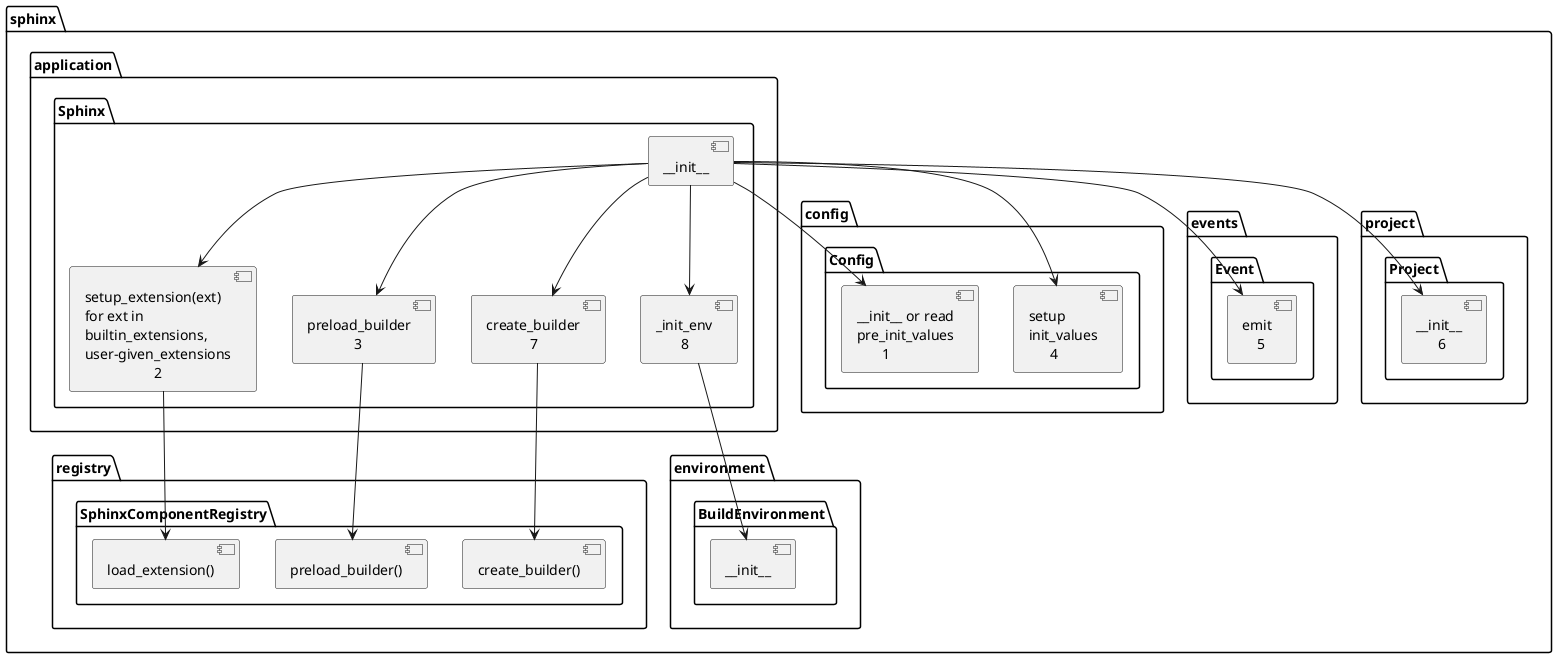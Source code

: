 @startuml
package "sphinx" {
   package "config" {
      folder "Config" {
         [~__init__ or read\npre_init_values\n       1] as cinit
         [setup\ninit_values\n      4] as csetup
      }
   }
   package "application" {
      folder "Sphinx" {
         [~__init__] as init
      [setup_extension(ext)\nfor ext in\nbuiltin_extensions,\nuser-given_extensions\n                   2] as setup_extension
'      [setup_extension(ext)\nfor ext in\nuser-given_extensions\n     2] as setup_extension2
      [preload_builder\n             3] as preload_builder
      [create_builder\n            7] as create_builder
      [_init_env\n       8] as init_env
      init --> setup_extension
'      init --> setup_extension2
      init --> preload_builder
      init --> create_builder
      init --> init_env
      }
   }
   package "registry" {
      folder "SphinxComponentRegistry" {
         [load_extension()] as r1
         [preload_builder()] as pb
         [create_builder()] as cb
      }
   }
   package "events"{
      folder "Event" {
         [emit\n    5] as emit
      }
   }
   package "project" {
      folder "Project" {
         [~__init__\n      6] as pinit
      }
   }
   package "environment" {
      folder "BuildEnvironment" {
         [~__init__] as einit
      }
   }
   cinit -[hidden]> csetup
   csetup -[hidden]>  setup_extension
   setup_extension -[hidden]> preload_builder
   preload_builder -[hidden]> create_builder
   create_builder -[hidden]> init_env

   init --> cinit
   init --> csetup
   init --> emit
   init --> pinit
   setup_extension --> r1
   preload_builder --> pb
   create_builder --> cb
   init_env --> einit
}
@enduml